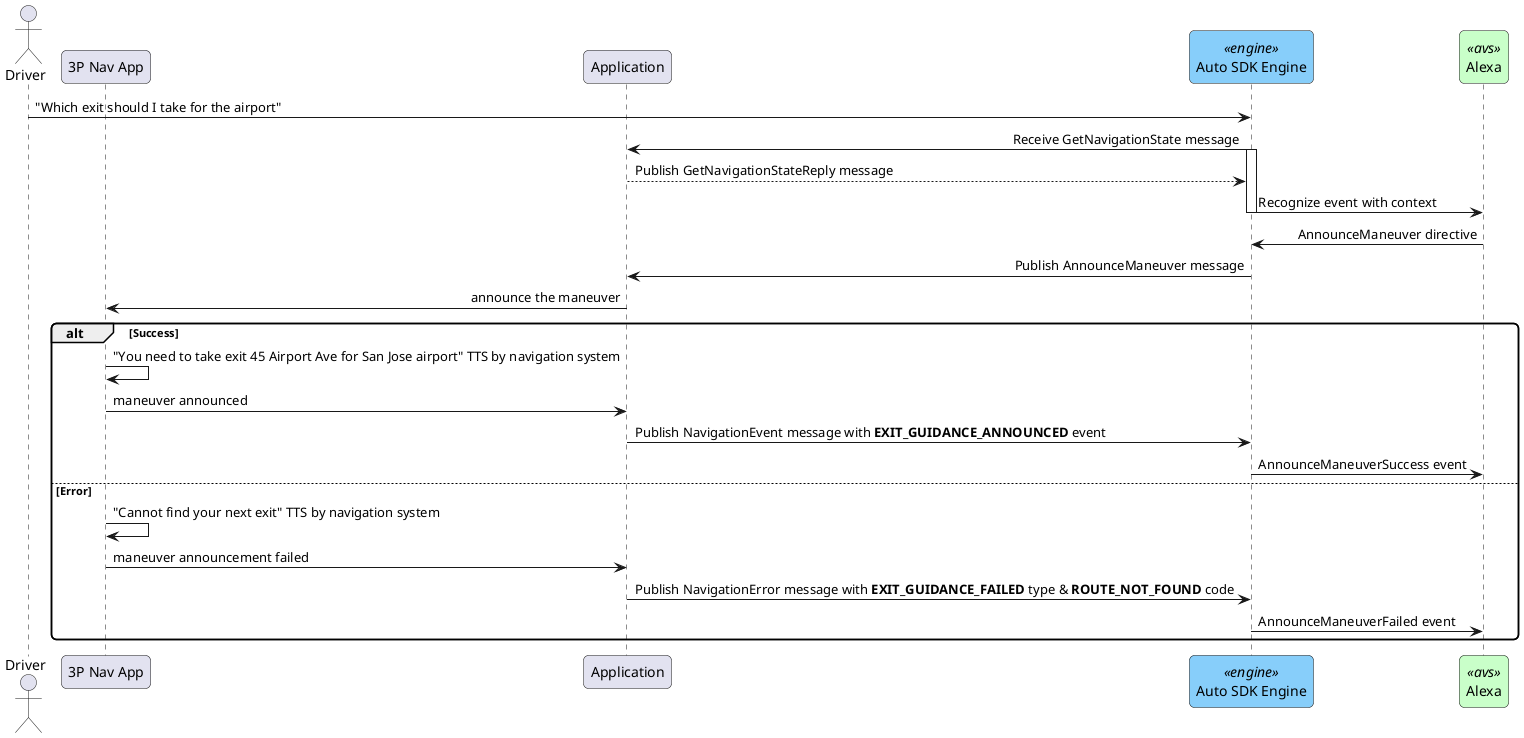 @startuml

<style>
sequenceDiagram {
    .engine {
        BackgroundColor LightSkyBlue
        BorderColor CornflowerBlue
    }
    .avs {
        BackgroundColor TECHNOLOGY
        BorderColor Green
    }
}
</style>

skinparam roundcorner 10
skinparam sequenceMessageAlign direction

actor Driver
participant "3P Nav App" as Nav
participant Application
participant "Auto SDK Engine" as SDK  <<engine>>
participant  Alexa <<avs>>

Driver -> SDK: "Which exit should I take for the airport"
SDK -> Application : Receive GetNavigationState message
activate SDK
Application --> SDK : Publish GetNavigationStateReply message
SDK -> Alexa : Recognize event with context
deactivate SDK

Alexa -> SDK : AnnounceManeuver directive

SDK -> Application : Publish AnnounceManeuver message
Application -> Nav : announce the maneuver
alt Success
	Nav -> Nav : "You need to take exit 45 Airport Ave for San Jose airport" TTS by navigation system
    Application <- Nav : maneuver announced
    Application -> SDK: Publish NavigationEvent message with **EXIT_GUIDANCE_ANNOUNCED** event
    SDK -> Alexa : AnnounceManeuverSuccess event
else Error	

	Nav -> Nav : "Cannot find your next exit" TTS by navigation system
    Application <- Nav : maneuver announcement failed
    Application -> SDK: Publish NavigationError message with **EXIT_GUIDANCE_FAILED** type & **ROUTE_NOT_FOUND** code
    SDK->Alexa : AnnounceManeuverFailed event
end

@enduml